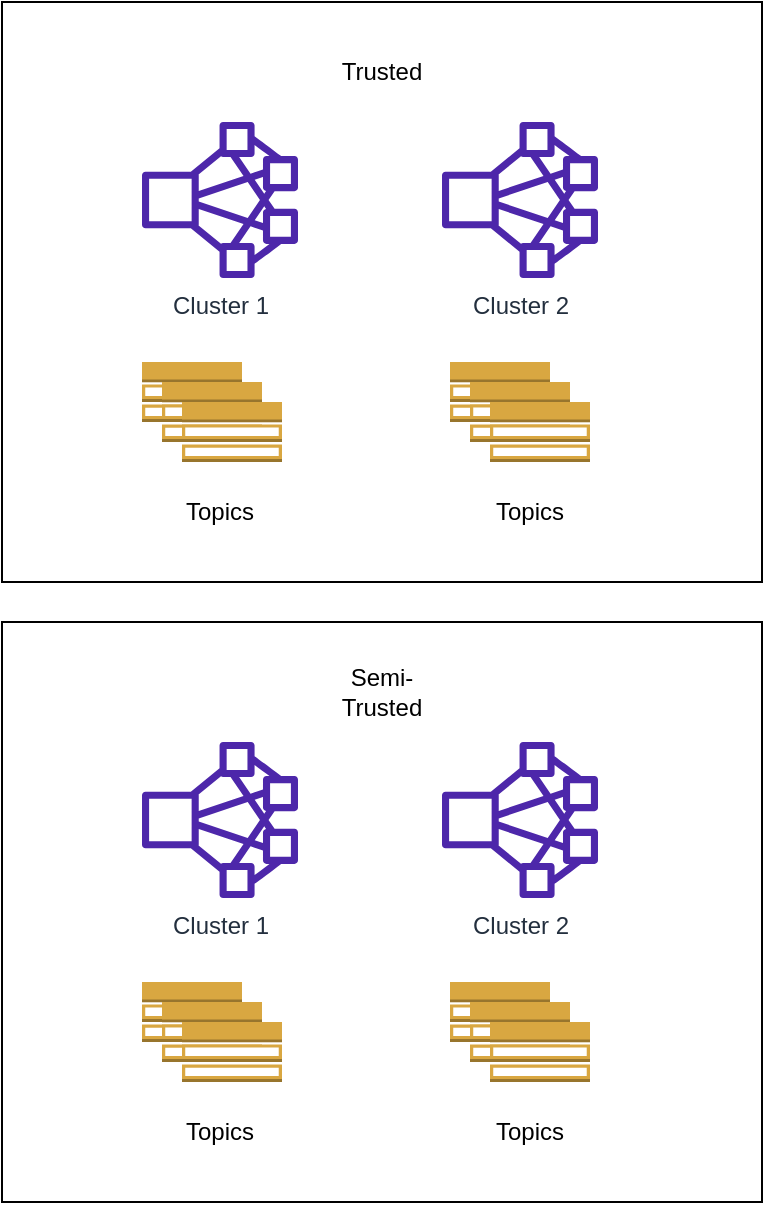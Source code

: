 <mxfile version="21.6.8" type="github">
  <diagram name="Page-1" id="2XYOlN9naNay4gpPBk_H">
    <mxGraphModel dx="1178" dy="788" grid="1" gridSize="10" guides="1" tooltips="1" connect="1" arrows="1" fold="1" page="1" pageScale="1" pageWidth="850" pageHeight="1100" math="0" shadow="0">
      <root>
        <mxCell id="0" />
        <mxCell id="1" parent="0" />
        <mxCell id="ol6Ew_md0vNmfq51G8ao-2" value="" style="rounded=0;whiteSpace=wrap;html=1;" vertex="1" parent="1">
          <mxGeometry x="110" y="210" width="380" height="290" as="geometry" />
        </mxCell>
        <mxCell id="ol6Ew_md0vNmfq51G8ao-3" value="Cluster 1" style="sketch=0;outlineConnect=0;fontColor=#232F3E;gradientColor=none;fillColor=#4D27AA;strokeColor=none;dashed=0;verticalLabelPosition=bottom;verticalAlign=top;align=center;html=1;fontSize=12;fontStyle=0;aspect=fixed;pointerEvents=1;shape=mxgraph.aws4.cluster;" vertex="1" parent="1">
          <mxGeometry x="180" y="270" width="78" height="78" as="geometry" />
        </mxCell>
        <mxCell id="ol6Ew_md0vNmfq51G8ao-4" value="Cluster 2" style="sketch=0;outlineConnect=0;fontColor=#232F3E;gradientColor=none;fillColor=#4D27AA;strokeColor=none;dashed=0;verticalLabelPosition=bottom;verticalAlign=top;align=center;html=1;fontSize=12;fontStyle=0;aspect=fixed;pointerEvents=1;shape=mxgraph.aws4.cluster;" vertex="1" parent="1">
          <mxGeometry x="330" y="270" width="78" height="78" as="geometry" />
        </mxCell>
        <mxCell id="ol6Ew_md0vNmfq51G8ao-5" value="" style="outlineConnect=0;dashed=0;verticalLabelPosition=bottom;verticalAlign=top;align=center;html=1;shape=mxgraph.aws3.topic_2;fillColor=#D9A741;gradientColor=none;" vertex="1" parent="1">
          <mxGeometry x="180" y="390" width="50" height="30" as="geometry" />
        </mxCell>
        <mxCell id="ol6Ew_md0vNmfq51G8ao-6" value="" style="outlineConnect=0;dashed=0;verticalLabelPosition=bottom;verticalAlign=top;align=center;html=1;shape=mxgraph.aws3.topic_2;fillColor=#D9A741;gradientColor=none;" vertex="1" parent="1">
          <mxGeometry x="190" y="400" width="50" height="30" as="geometry" />
        </mxCell>
        <mxCell id="ol6Ew_md0vNmfq51G8ao-7" value="" style="outlineConnect=0;dashed=0;verticalLabelPosition=bottom;verticalAlign=top;align=center;html=1;shape=mxgraph.aws3.topic_2;fillColor=#D9A741;gradientColor=none;" vertex="1" parent="1">
          <mxGeometry x="200" y="410" width="50" height="30" as="geometry" />
        </mxCell>
        <mxCell id="ol6Ew_md0vNmfq51G8ao-9" value="" style="outlineConnect=0;dashed=0;verticalLabelPosition=bottom;verticalAlign=top;align=center;html=1;shape=mxgraph.aws3.topic_2;fillColor=#D9A741;gradientColor=none;" vertex="1" parent="1">
          <mxGeometry x="334" y="390" width="50" height="30" as="geometry" />
        </mxCell>
        <mxCell id="ol6Ew_md0vNmfq51G8ao-10" value="" style="outlineConnect=0;dashed=0;verticalLabelPosition=bottom;verticalAlign=top;align=center;html=1;shape=mxgraph.aws3.topic_2;fillColor=#D9A741;gradientColor=none;" vertex="1" parent="1">
          <mxGeometry x="344" y="400" width="50" height="30" as="geometry" />
        </mxCell>
        <mxCell id="ol6Ew_md0vNmfq51G8ao-11" value="" style="outlineConnect=0;dashed=0;verticalLabelPosition=bottom;verticalAlign=top;align=center;html=1;shape=mxgraph.aws3.topic_2;fillColor=#D9A741;gradientColor=none;" vertex="1" parent="1">
          <mxGeometry x="354" y="410" width="50" height="30" as="geometry" />
        </mxCell>
        <mxCell id="ol6Ew_md0vNmfq51G8ao-12" value="Trusted" style="text;html=1;strokeColor=none;fillColor=none;align=center;verticalAlign=middle;whiteSpace=wrap;rounded=0;" vertex="1" parent="1">
          <mxGeometry x="270" y="230" width="60" height="30" as="geometry" />
        </mxCell>
        <mxCell id="ol6Ew_md0vNmfq51G8ao-13" value="Topics" style="text;html=1;strokeColor=none;fillColor=none;align=center;verticalAlign=middle;whiteSpace=wrap;rounded=0;" vertex="1" parent="1">
          <mxGeometry x="189" y="450" width="60" height="30" as="geometry" />
        </mxCell>
        <mxCell id="ol6Ew_md0vNmfq51G8ao-14" value="Topics" style="text;html=1;strokeColor=none;fillColor=none;align=center;verticalAlign=middle;whiteSpace=wrap;rounded=0;" vertex="1" parent="1">
          <mxGeometry x="344" y="450" width="60" height="30" as="geometry" />
        </mxCell>
        <mxCell id="ol6Ew_md0vNmfq51G8ao-16" value="" style="rounded=0;whiteSpace=wrap;html=1;" vertex="1" parent="1">
          <mxGeometry x="110" y="520" width="380" height="290" as="geometry" />
        </mxCell>
        <mxCell id="ol6Ew_md0vNmfq51G8ao-17" value="Cluster 1" style="sketch=0;outlineConnect=0;fontColor=#232F3E;gradientColor=none;fillColor=#4D27AA;strokeColor=none;dashed=0;verticalLabelPosition=bottom;verticalAlign=top;align=center;html=1;fontSize=12;fontStyle=0;aspect=fixed;pointerEvents=1;shape=mxgraph.aws4.cluster;" vertex="1" parent="1">
          <mxGeometry x="180" y="580" width="78" height="78" as="geometry" />
        </mxCell>
        <mxCell id="ol6Ew_md0vNmfq51G8ao-18" value="Cluster 2" style="sketch=0;outlineConnect=0;fontColor=#232F3E;gradientColor=none;fillColor=#4D27AA;strokeColor=none;dashed=0;verticalLabelPosition=bottom;verticalAlign=top;align=center;html=1;fontSize=12;fontStyle=0;aspect=fixed;pointerEvents=1;shape=mxgraph.aws4.cluster;" vertex="1" parent="1">
          <mxGeometry x="330" y="580" width="78" height="78" as="geometry" />
        </mxCell>
        <mxCell id="ol6Ew_md0vNmfq51G8ao-19" value="" style="outlineConnect=0;dashed=0;verticalLabelPosition=bottom;verticalAlign=top;align=center;html=1;shape=mxgraph.aws3.topic_2;fillColor=#D9A741;gradientColor=none;" vertex="1" parent="1">
          <mxGeometry x="180" y="700" width="50" height="30" as="geometry" />
        </mxCell>
        <mxCell id="ol6Ew_md0vNmfq51G8ao-20" value="" style="outlineConnect=0;dashed=0;verticalLabelPosition=bottom;verticalAlign=top;align=center;html=1;shape=mxgraph.aws3.topic_2;fillColor=#D9A741;gradientColor=none;" vertex="1" parent="1">
          <mxGeometry x="190" y="710" width="50" height="30" as="geometry" />
        </mxCell>
        <mxCell id="ol6Ew_md0vNmfq51G8ao-21" value="" style="outlineConnect=0;dashed=0;verticalLabelPosition=bottom;verticalAlign=top;align=center;html=1;shape=mxgraph.aws3.topic_2;fillColor=#D9A741;gradientColor=none;" vertex="1" parent="1">
          <mxGeometry x="200" y="720" width="50" height="30" as="geometry" />
        </mxCell>
        <mxCell id="ol6Ew_md0vNmfq51G8ao-22" value="" style="outlineConnect=0;dashed=0;verticalLabelPosition=bottom;verticalAlign=top;align=center;html=1;shape=mxgraph.aws3.topic_2;fillColor=#D9A741;gradientColor=none;" vertex="1" parent="1">
          <mxGeometry x="334" y="700" width="50" height="30" as="geometry" />
        </mxCell>
        <mxCell id="ol6Ew_md0vNmfq51G8ao-23" value="" style="outlineConnect=0;dashed=0;verticalLabelPosition=bottom;verticalAlign=top;align=center;html=1;shape=mxgraph.aws3.topic_2;fillColor=#D9A741;gradientColor=none;" vertex="1" parent="1">
          <mxGeometry x="344" y="710" width="50" height="30" as="geometry" />
        </mxCell>
        <mxCell id="ol6Ew_md0vNmfq51G8ao-24" value="" style="outlineConnect=0;dashed=0;verticalLabelPosition=bottom;verticalAlign=top;align=center;html=1;shape=mxgraph.aws3.topic_2;fillColor=#D9A741;gradientColor=none;" vertex="1" parent="1">
          <mxGeometry x="354" y="720" width="50" height="30" as="geometry" />
        </mxCell>
        <mxCell id="ol6Ew_md0vNmfq51G8ao-25" value="Semi-Trusted" style="text;html=1;strokeColor=none;fillColor=none;align=center;verticalAlign=middle;whiteSpace=wrap;rounded=0;" vertex="1" parent="1">
          <mxGeometry x="270" y="540" width="60" height="30" as="geometry" />
        </mxCell>
        <mxCell id="ol6Ew_md0vNmfq51G8ao-26" value="Topics" style="text;html=1;strokeColor=none;fillColor=none;align=center;verticalAlign=middle;whiteSpace=wrap;rounded=0;" vertex="1" parent="1">
          <mxGeometry x="189" y="760" width="60" height="30" as="geometry" />
        </mxCell>
        <mxCell id="ol6Ew_md0vNmfq51G8ao-27" value="Topics" style="text;html=1;strokeColor=none;fillColor=none;align=center;verticalAlign=middle;whiteSpace=wrap;rounded=0;" vertex="1" parent="1">
          <mxGeometry x="344" y="760" width="60" height="30" as="geometry" />
        </mxCell>
      </root>
    </mxGraphModel>
  </diagram>
</mxfile>

